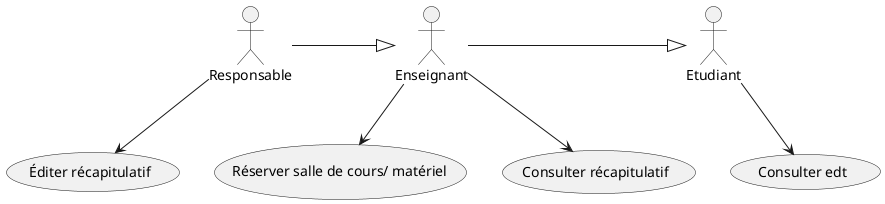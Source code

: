 @startuml Titre
'--------------------------------
' Parametres pour le dessin
'--------------------------------
'--http://iut-blagnac.github.io/POO/TD3.html--
hide circle
hide empty members
hide empty methods
'--------------------------------

'4.2.1

'2.1.1. Énoncé
'Dans un établissement scolaire, on désire gérer la réservation 
'des salles de cours et du matériel pédagogique (ordinateur portable 
'et/ou vidéo-projecteur). Seuls les enseignants sont habilités à
' effectuer des réservations (sous réserve de disponibilité de la 
' salle ou du matériel). Le planning des salles peut quant à lui 
' être consulté par tout le monde (enseignants et étudiants). Par
'  contre, le récapitulatif horaire par enseignant (calculé à partir
'   du planning des salles) ne peut être consulté que par les enseignants.
'   nfin, il existe pour chaque formation un enseignant responsable qui
'    seul peut éditer le récapitulatif horaire pour l’ensemble de la
'     formation.'

'2.1.2. Question
'Modéliser cette situation par un diagramme de cas d’utilisation.

usecase (Réserver salle de cours/ matériel) as Reserver
usecase (Consulter edt) as Consulter
usecase (Consulter récapitulatif) as CRecap
usecase (Éditer récapitulatif) as ERecap
actor Enseignant
actor Etudiant
actor Responsable

Enseignant -|> Etudiant
Responsable -|> Enseignant

Enseignant --> Reserver
Enseignant --> CRecap
Etudiant --> Consulter
Responsable --> ERecap

@enduml
